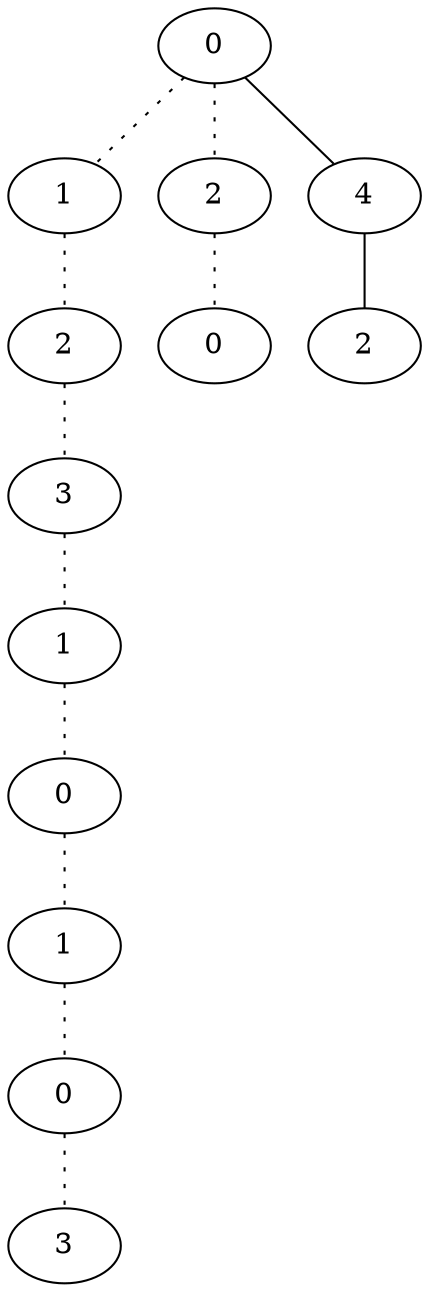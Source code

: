 graph {
a0[label=0];
a1[label=1];
a2[label=2];
a3[label=3];
a4[label=1];
a5[label=0];
a6[label=1];
a7[label=0];
a8[label=3];
a9[label=2];
a10[label=0];
a11[label=4];
a12[label=2];
a0 -- a1 [style=dotted];
a0 -- a9 [style=dotted];
a0 -- a11;
a1 -- a2 [style=dotted];
a2 -- a3 [style=dotted];
a3 -- a4 [style=dotted];
a4 -- a5 [style=dotted];
a5 -- a6 [style=dotted];
a6 -- a7 [style=dotted];
a7 -- a8 [style=dotted];
a9 -- a10 [style=dotted];
a11 -- a12;
}
